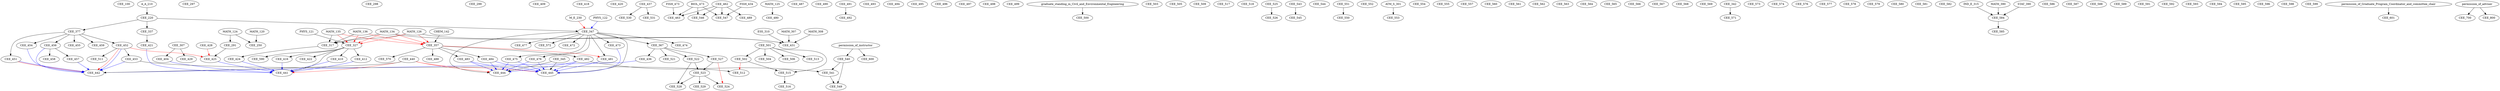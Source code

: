 digraph G {
    CEE_100;
    edge [color=black];
    A_A_210 -> CEE_220;
    edge [color=black];
    MATH_120 -> CEE_250;
    MATH_124 -> CEE_250;
    edge [color=black];
    MATH_124 -> CEE_291;
    CEE_297;
    CEE_298;
    CEE_299;
    CEE_307;
    edge [color=black];
    MATH_126 -> CEE_317;
    MATH_134 -> CEE_317;
    MATH_135 -> CEE_317;
    MATH_136 -> CEE_317;
    edge [color=black];
    PHYS_121 -> CEE_327;
    edge [color=red];
    MATH_126 -> CEE_327;
    MATH_134 -> CEE_327;
    MATH_135 -> CEE_327;
    MATH_136 -> CEE_327;
    edge [color=black];
    CEE_220 -> CEE_337;
    edge [color=black];
    CEE_220 -> CEE_347;
    edge [color=red];
    M_E_230 -> CEE_347;
    edge [color=blue];
    PHYS_122 -> CEE_347;
    edge [color=black];
    CHEM_142 -> CEE_357;
    edge [color=red];
    MATH_126 -> CEE_357;
    MATH_134 -> CEE_357;
    MATH_135 -> CEE_357;
    MATH_136 -> CEE_357;
    edge [color=black];
    CEE_347 -> CEE_367;
    edge [color=black];
    CEE_220 -> CEE_377;
    edge [color=black];
    CEE_307 -> CEE_404;
    CEE_409;
    edge [color=black];
    CEE_327 -> CEE_410;
    edge [color=black];
    CEE_327 -> CEE_412;
    edge [color=black];
    CEE_327 -> CEE_416;
    CEE_418;
    CEE_420;
    edge [color=black];
    CEE_337 -> CEE_421;
    edge [color=black];
    CEE_327 -> CEE_422;
    edge [color=black];
    CEE_317 -> CEE_424;
    edge [color=black];
    CEE_291 -> CEE_425;
    edge [color=red];
    CEE_428 -> CEE_425;
    CEE_452 -> CEE_425;
    CEE_428;
    edge [color=black];
    CEE_307 -> CEE_429;
    edge [color=black];
    ESS_310 -> CEE_431;
    MATH_126 -> CEE_431;
    MATH_134 -> CEE_431;
    MATH_307 -> CEE_431;
    MATH_308 -> CEE_431;
    edge [color=black];
    CEE_367 -> CEE_436;
    CEE_437;
    CEE_440;
    edge [color=black];
    CEE_327 -> CEE_441;
    edge [color=red];
    CEE_440 -> CEE_441;
    edge [color=blue];
    CEE_404 -> CEE_441;
    CEE_410 -> CEE_441;
    CEE_412 -> CEE_441;
    CEE_416 -> CEE_441;
    CEE_421 -> CEE_441;
    CEE_424 -> CEE_441;
    CEE_425 -> CEE_441;
    edge [color=black];
    CEE_440 -> CEE_442;
    edge [color=red];
    CEE_451 -> CEE_442;
    CEE_452 -> CEE_442;
    edge [color=blue];
    CEE_436 -> CEE_442;
    CEE_451 -> CEE_442;
    CEE_452 -> CEE_442;
    CEE_453 -> CEE_442;
    CEE_454 -> CEE_442;
    CEE_456 -> CEE_442;
    CEE_457 -> CEE_442;
    edge [color=black];
    CEE_345 -> CEE_444;
    CEE_347 -> CEE_444;
    edge [color=red];
    CEE_440 -> CEE_444;
    edge [color=blue];
    CEE_475 -> CEE_444;
    CEE_476 -> CEE_444;
    CEE_482 -> CEE_444;
    CEE_483 -> CEE_444;
    CEE_484 -> CEE_444;
    edge [color=black];
    CEE_345 -> CEE_445;
    CEE_347 -> CEE_445;
    edge [color=red];
    CEE_440 -> CEE_445;
    edge [color=blue];
    CEE_473 -> CEE_445;
    CEE_475 -> CEE_445;
    CEE_476 -> CEE_445;
    CEE_481 -> CEE_445;
    CEE_482 -> CEE_445;
    CEE_483 -> CEE_445;
    CEE_484 -> CEE_445;
    edge [color=black];
    CEE_377 -> CEE_451;
    edge [color=black];
    CEE_377 -> CEE_452;
    edge [color=black];
    CEE_452 -> CEE_453;
    edge [color=black];
    CEE_377 -> CEE_454;
    edge [color=black];
    CEE_377 -> CEE_455;
    edge [color=black];
    CEE_377 -> CEE_456;
    edge [color=black];
    CEE_456 -> CEE_457;
    edge [color=black];
    CEE_456 -> CEE_458;
    edge [color=black];
    CEE_377 -> CEE_459;
    CEE_462;
    edge [color=black];
    BIOL_473 -> CEE_463;
    FISH_473 -> CEE_463;
    CEE_462 -> CEE_463;
    edge [color=black];
    CEE_347 -> CEE_472;
    edge [color=black];
    CEE_347 -> CEE_473;
    edge [color=black];
    CEE_347 -> CEE_474;
    edge [color=black];
    CEE_347 -> CEE_475;
    edge [color=black];
    CEE_347 -> CEE_476;
    edge [color=black];
    CEE_347 -> CEE_477;
    edge [color=black];
    MATH_125 -> CEE_480;
    edge [color=black];
    CEE_347 -> CEE_481;
    edge [color=red];
    CEE_357 -> CEE_481;
    edge [color=black];
    CEE_357 -> CEE_482;
    edge [color=black];
    CEE_357 -> CEE_483;
    edge [color=black];
    CEE_357 -> CEE_484;
    CEE_487;
    edge [color=black];
    CEE_357 -> CEE_488;
    edge [color=black];
    CEE_462 -> CEE_489;
    CEE_490;
    CEE_491;
    edge [color=black];
    CEE_491 -> CEE_492;
    CEE_493;
    CEE_494;
    CEE_495;
    CEE_496;
    CEE_497;
    CEE_498;
    CEE_499;
    edge [color=black];
    graduate_standing_in_Civil_and_Environmental_Engineering -> CEE_500;
    CEE_501;
    edge [color=black];
    CEE_501 -> CEE_502;
    CEE_503;
    edge [color=black];
    CEE_501 -> CEE_504;
    CEE_505;
    edge [color=black];
    CEE_501 -> CEE_506;
    CEE_509;
    edge [color=black];
    CEE_452 -> CEE_511;
    edge [color=black];
    CEE_453 -> CEE_512;
    edge [color=red];
    CEE_502 -> CEE_512;
    edge [color=black];
    CEE_501 -> CEE_513;
    edge [color=black];
    CEE_501 -> CEE_515;
    CEE_502 -> CEE_515;
    edge [color=black];
    CEE_515 -> CEE_516;
    CEE_517;
    CEE_518;
    edge [color=black];
    CEE_367 -> CEE_521;
    edge [color=black];
    CEE_367 -> CEE_522;
    edge [color=black];
    CEE_522 -> CEE_523;
    CEE_527 -> CEE_523;
    edge [color=black];
    CEE_523 -> CEE_524;
    edge [color=red];
    CEE_527 -> CEE_524;
    CEE_525;
    edge [color=black];
    CEE_525 -> CEE_526;
    edge [color=black];
    CEE_367 -> CEE_527;
    edge [color=black];
    CEE_522 -> CEE_528;
    CEE_523 -> CEE_528;
    edge [color=black];
    CEE_523 -> CEE_529;
    edge [color=black];
    CEE_437 -> CEE_530;
    edge [color=black];
    CEE_437 -> CEE_531;
    edge [color=black];
    permission_of_instructor -> CEE_540;
    edge [color=black];
    CEE_540 -> CEE_541;
    CEE_482 -> CEE_541;
    CEE_543;
    CEE_544;
    edge [color=black];
    CEE_543 -> CEE_545;
    edge [color=black];
    CEE_462 -> CEE_546;
    BIOL_473 -> CEE_546;
    edge [color=black];
    CEE_462 -> CEE_547;
    FISH_434 -> CEE_547;
    BIOL_473 -> CEE_547;
    edge [color=black];
    CEE_540 -> CEE_549;
    CEE_541 -> CEE_549;
    edge [color=black];
    CEE_551 -> CEE_550;
    CEE_551;
    CEE_552;
    edge [color=black];
    ATM_S_301 -> CEE_553;
    CEE_554;
    CEE_555;
    CEE_557;
    CEE_560;
    CEE_561;
    CEE_562;
    CEE_563;
    CEE_564;
    CEE_565;
    CEE_566;
    CEE_567;
    CEE_568;
    CEE_569;
    edge [color=black];
    CEE_357 -> CEE_570;
    edge [color=black];
    CEE_342 -> CEE_571;
    edge [color=black];
    CEE_347 -> CEE_572;
    CEE_573;
    CEE_574;
    CEE_576;
    CEE_577;
    CEE_578;
    CEE_579;
    CEE_580;
    CEE_581;
    CEE_582;
    edge [color=black];
    IND_E_315 -> CEE_584;
    MATH_390 -> CEE_584;
    STAT_390 -> CEE_584;
    edge [color=black];
    CEE_584 -> CEE_585;
    CEE_586;
    CEE_587;
    CEE_588;
    CEE_589;
    edge [color=black];
    CEE_327 -> CEE_590;
    CEE_591;
    CEE_592;
    CEE_593;
    CEE_594;
    CEE_595;
    CEE_596;
    CEE_598;
    CEE_599;
    edge [color=black];
    permission_of_instructor -> CEE_600;
    edge [color=black];
    permission_of_Graduate_Program_Coordinator_and_committee_chair -> CEE_601;
    edge [color=black];
    permission_of_adviser -> CEE_700;
    edge [color=black];
    permission_of_adviser -> CEE_800;
}
